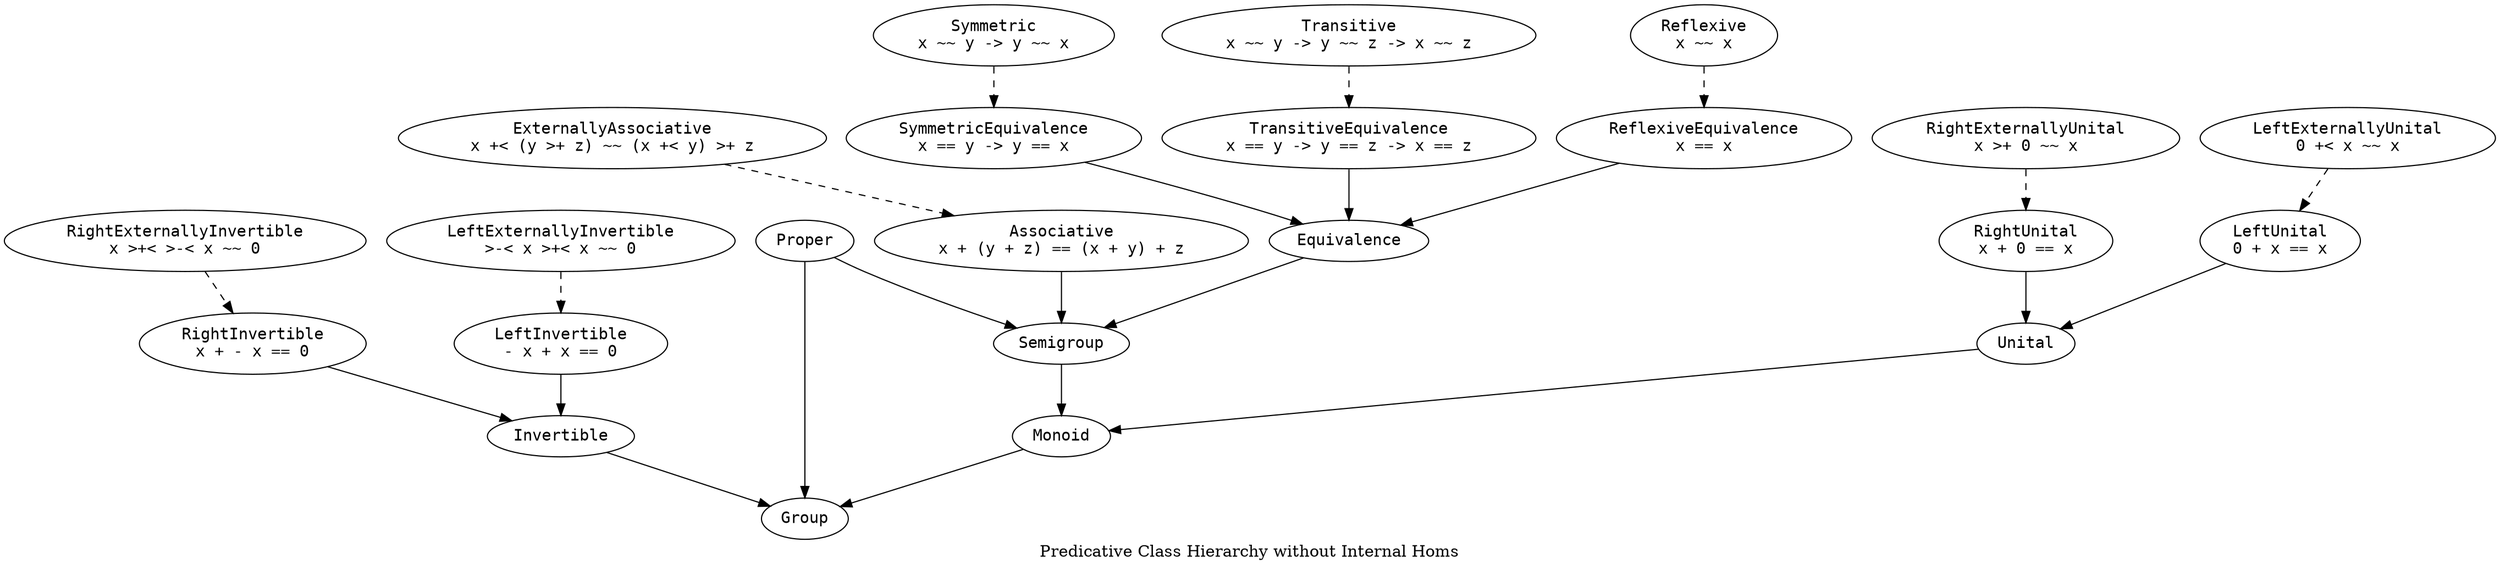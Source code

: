 digraph Is {
  label = "Predicative Class Hierarchy without Internal Homs"

  node [fontname = monospace]

  Assoc [label = "Associative\nx + (y + z) == (x + y) + z"]
  Eq [label = "Equivalence"]
  ExtAssoc [label = "ExternallyAssociative\nx +< (y >+ z) ~~ (x +< y) >+ z"]
  Grp [label = "Group"]
  Inv [label = "Invertible"]
  LExtInv [label = "LeftExternallyInvertible\n>-< x >+< x ~~ 0"]
  LExtUn [label = "LeftExternallyUnital\n0 +< x ~~ x"]
  LInv [label = "LeftInvertible\n- x + x == 0"]
  LUn [label = "LeftUnital\n0 + x == x"]
  Mon [label = "Monoid"]
  Proper [label = "Proper"]
  RExtInv [label = "RightExternallyInvertible\nx >+< >-< x ~~ 0"]
  RExtUn [label = "RightExternallyUnital\nx >+ 0 ~~ x"]
  RInv [label = "RightInvertible\nx + - x == 0"]
  RUn [label = "RightUnital\nx + 0 == x"]
  Refl [label = "Reflexive\nx ~~ x"]
  ReflEq [label = "ReflexiveEquivalence\nx == x"]
  Sgrp [label = "Semigroup"]
  Sym [label = "Symmetric\nx ~~ y -> y ~~ x"]
  SymEq [label = "SymmetricEquivalence\nx == y -> y == x"]
  Trans [label = "Transitive\nx ~~ y -> y ~~ z -> x ~~ z"]
  TransEq [label = "TransitiveEquivalence\nx == y -> y == z -> x == z"]
  Un [label = "Unital"]

  edge [style = solid]

  Assoc -> Sgrp
  Eq -> Sgrp
  Inv -> Grp
  LInv -> Inv
  LUn -> Un
  Mon -> Grp
  Proper -> Grp
  Proper -> Sgrp
  RInv -> Inv
  RUn -> Un
  ReflEq -> Eq
  Sgrp -> Mon
  SymEq -> Eq
  TransEq -> Eq
  Un -> Mon

  edge [style = dashed]

  ExtAssoc -> Assoc
  LExtInv -> LInv
  LExtUn -> LUn
  RExtInv -> RInv
  RExtUn -> RUn
  Refl -> ReflEq
  Sym -> SymEq
  Trans -> TransEq
}
